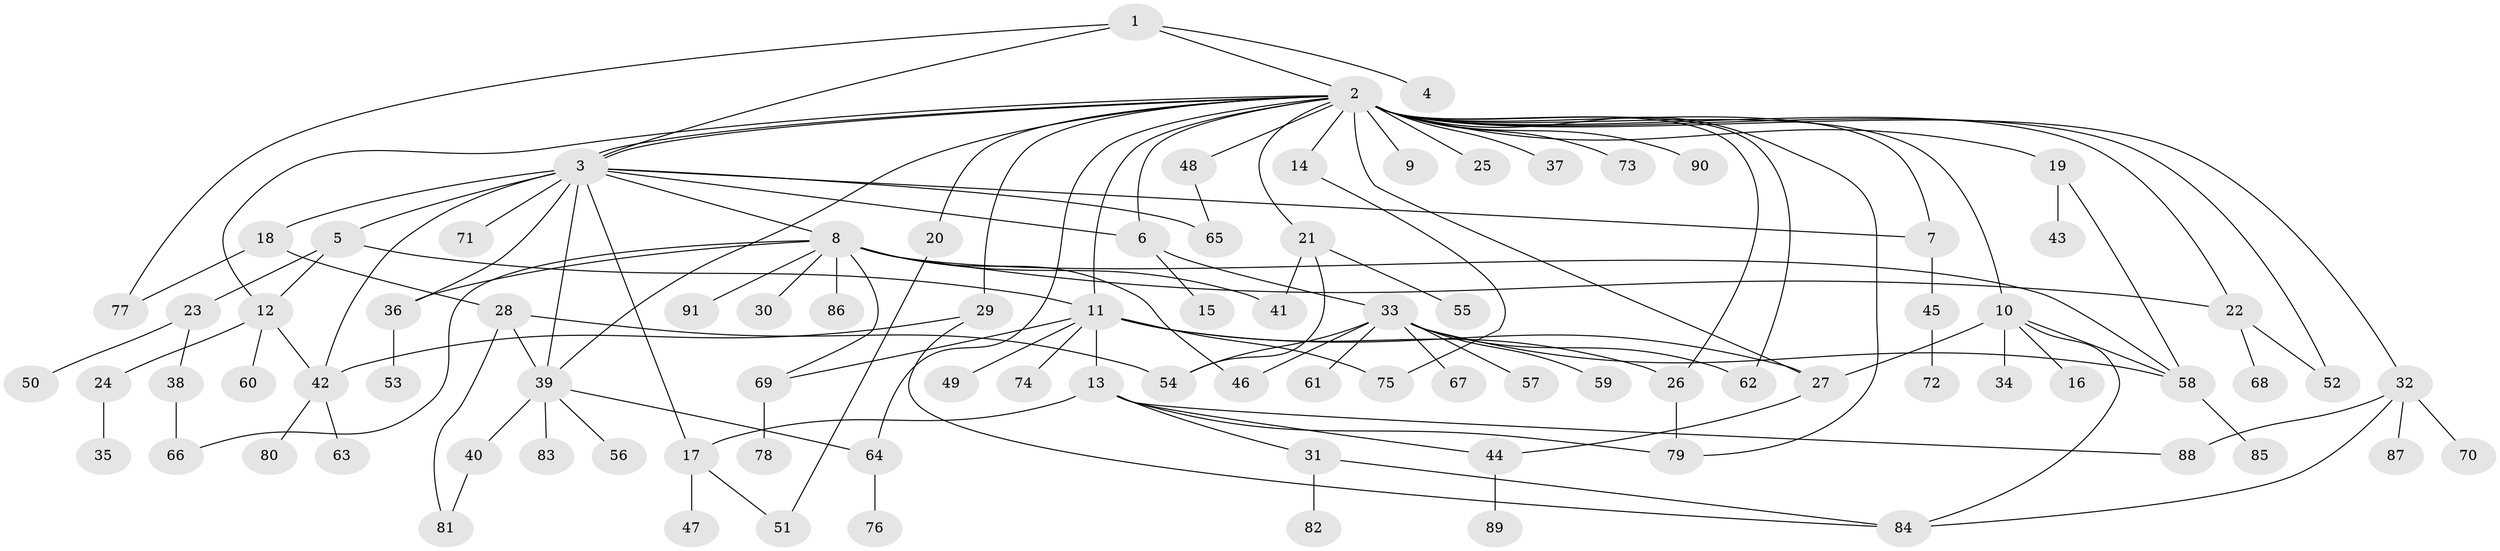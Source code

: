 // Generated by graph-tools (version 1.1) at 2025/47/03/09/25 04:47:46]
// undirected, 91 vertices, 130 edges
graph export_dot {
graph [start="1"]
  node [color=gray90,style=filled];
  1;
  2;
  3;
  4;
  5;
  6;
  7;
  8;
  9;
  10;
  11;
  12;
  13;
  14;
  15;
  16;
  17;
  18;
  19;
  20;
  21;
  22;
  23;
  24;
  25;
  26;
  27;
  28;
  29;
  30;
  31;
  32;
  33;
  34;
  35;
  36;
  37;
  38;
  39;
  40;
  41;
  42;
  43;
  44;
  45;
  46;
  47;
  48;
  49;
  50;
  51;
  52;
  53;
  54;
  55;
  56;
  57;
  58;
  59;
  60;
  61;
  62;
  63;
  64;
  65;
  66;
  67;
  68;
  69;
  70;
  71;
  72;
  73;
  74;
  75;
  76;
  77;
  78;
  79;
  80;
  81;
  82;
  83;
  84;
  85;
  86;
  87;
  88;
  89;
  90;
  91;
  1 -- 2;
  1 -- 3;
  1 -- 4;
  1 -- 77;
  2 -- 3;
  2 -- 3;
  2 -- 6;
  2 -- 7;
  2 -- 9;
  2 -- 10;
  2 -- 11;
  2 -- 12;
  2 -- 14;
  2 -- 19;
  2 -- 20;
  2 -- 21;
  2 -- 22;
  2 -- 25;
  2 -- 26;
  2 -- 27;
  2 -- 29;
  2 -- 32;
  2 -- 37;
  2 -- 39;
  2 -- 48;
  2 -- 52;
  2 -- 62;
  2 -- 64;
  2 -- 73;
  2 -- 79;
  2 -- 90;
  3 -- 5;
  3 -- 6;
  3 -- 7;
  3 -- 8;
  3 -- 17;
  3 -- 18;
  3 -- 36;
  3 -- 39;
  3 -- 42;
  3 -- 65;
  3 -- 71;
  5 -- 11;
  5 -- 12;
  5 -- 23;
  6 -- 15;
  6 -- 33;
  7 -- 45;
  8 -- 22;
  8 -- 30;
  8 -- 36;
  8 -- 41;
  8 -- 46;
  8 -- 58;
  8 -- 66;
  8 -- 69;
  8 -- 86;
  8 -- 91;
  10 -- 16;
  10 -- 27;
  10 -- 34;
  10 -- 58;
  10 -- 84;
  11 -- 13;
  11 -- 26;
  11 -- 27;
  11 -- 49;
  11 -- 69;
  11 -- 74;
  11 -- 75;
  12 -- 24;
  12 -- 42;
  12 -- 60;
  13 -- 17;
  13 -- 31;
  13 -- 44;
  13 -- 79;
  13 -- 88;
  14 -- 75;
  17 -- 47;
  17 -- 51;
  18 -- 28;
  18 -- 77;
  19 -- 43;
  19 -- 58;
  20 -- 51;
  21 -- 41;
  21 -- 54;
  21 -- 55;
  22 -- 52;
  22 -- 68;
  23 -- 38;
  23 -- 50;
  24 -- 35;
  26 -- 79;
  27 -- 44;
  28 -- 39;
  28 -- 54;
  28 -- 81;
  29 -- 42;
  29 -- 84;
  31 -- 82;
  31 -- 84;
  32 -- 70;
  32 -- 84;
  32 -- 87;
  32 -- 88;
  33 -- 46;
  33 -- 54;
  33 -- 57;
  33 -- 58;
  33 -- 59;
  33 -- 61;
  33 -- 62;
  33 -- 67;
  36 -- 53;
  38 -- 66;
  39 -- 40;
  39 -- 56;
  39 -- 64;
  39 -- 83;
  40 -- 81;
  42 -- 63;
  42 -- 80;
  44 -- 89;
  45 -- 72;
  48 -- 65;
  58 -- 85;
  64 -- 76;
  69 -- 78;
}
